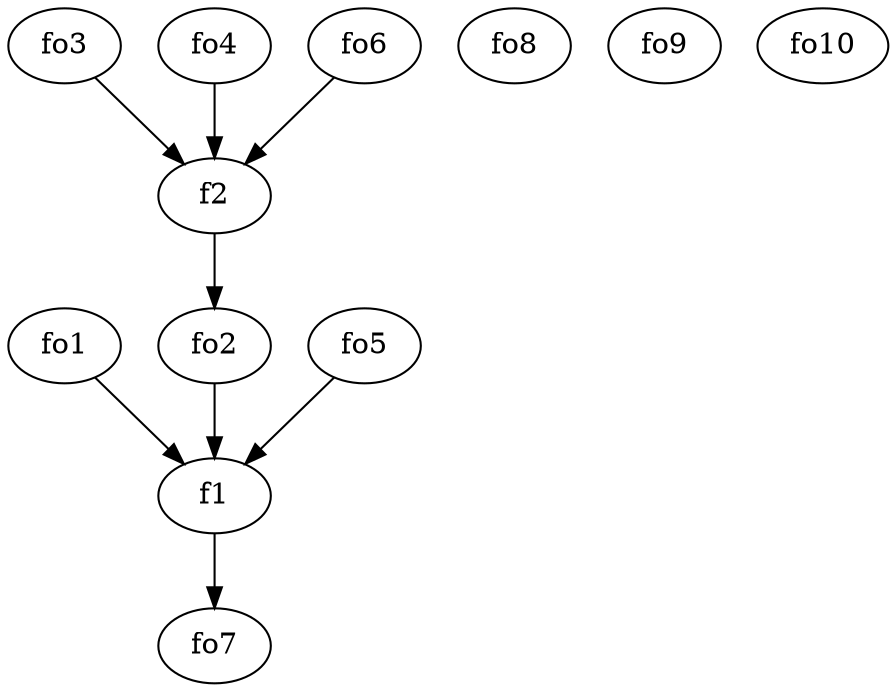 strict digraph  {
f1;
f2;
fo1;
fo2;
fo3;
fo4;
fo5;
fo6;
fo7;
fo8;
fo9;
fo10;
f1 -> fo7  [weight=2];
f2 -> fo2  [weight=2];
fo1 -> f1  [weight=2];
fo2 -> f1  [weight=2];
fo3 -> f2  [weight=2];
fo4 -> f2  [weight=2];
fo5 -> f1  [weight=2];
fo6 -> f2  [weight=2];
}

